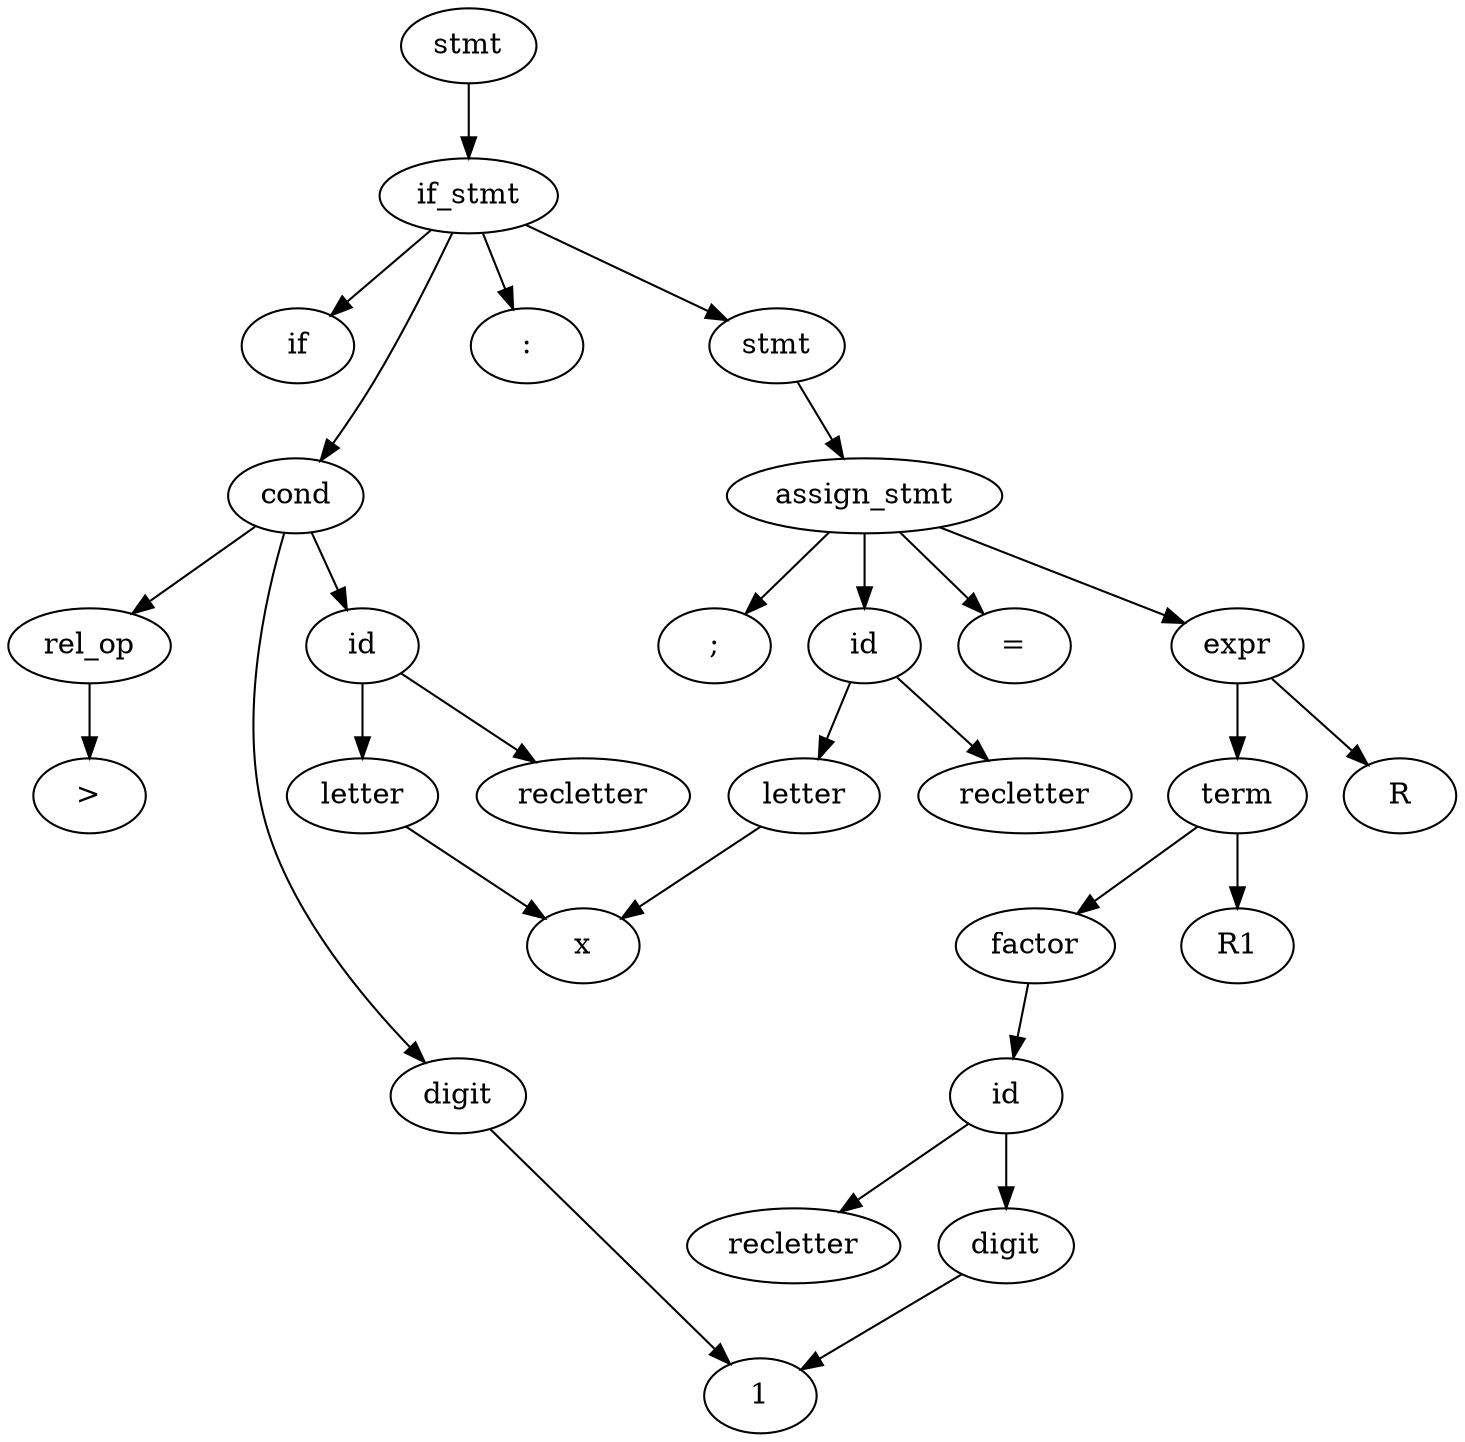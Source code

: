 digraph {
	2628048433824 [label=stmt]
	2628048433664 [label=if_stmt]
	2628039115472 [label=if]
	2628048433664 -> 2628039115472
	2628048432064 [label=cond]
	2628048431584 [label=id]
	2627873417216 [label=letter]
	140707513550120 [label=x]
	2627873417216 -> 140707513550120
	2628048431584 -> 2627873417216
	2628048431424 [label=recletter]
	2628048431584 -> 2628048431424
	2628048432064 -> 2628048431584
	2628048431744 [label=rel_op]
	140707513547336 [label=">"]
	2628048431744 -> 140707513547336
	2628048432064 -> 2628048431744
	2628048431904 [label=digit]
	140707513546712 [label=1]
	2628048431904 -> 140707513546712
	2628048432064 -> 2628048431904
	2628048433664 -> 2628048432064
	140707513547144 [label=":"]
	2628048433664 -> 140707513547144
	2628048433504 [label=stmt]
	2628048433344 [label=assign_stmt]
	2628048432384 [label=id]
	2628048432224 [label=letter]
	140707513550120 [label=x]
	2628048432224 -> 140707513550120
	2628048432384 -> 2628048432224
	2628048432304 [label=recletter]
	2628048432384 -> 2628048432304
	2628048433344 -> 2628048432384
	140707513547288 [label="="]
	2628048433344 -> 140707513547288
	2628048433184 [label=expr]
	2628048432864 [label=term]
	2628048432704 [label=factor]
	2628048432624 [label=id]
	2628048432464 [label=digit]
	140707513546712 [label=1]
	2628048432464 -> 140707513546712
	2628048432624 -> 2628048432464
	2628048432544 [label=recletter]
	2628048432624 -> 2628048432544
	2628048432704 -> 2628048432624
	2628048432864 -> 2628048432704
	2628048432784 [label=R1]
	2628048432864 -> 2628048432784
	2628048433184 -> 2628048432864
	2628048433104 [label=R]
	2628048433184 -> 2628048433104
	2628048433344 -> 2628048433184
	140707513547192 [label=";"]
	2628048433344 -> 140707513547192
	2628048433504 -> 2628048433344
	2628048433664 -> 2628048433504
	2628048433824 -> 2628048433664
}
